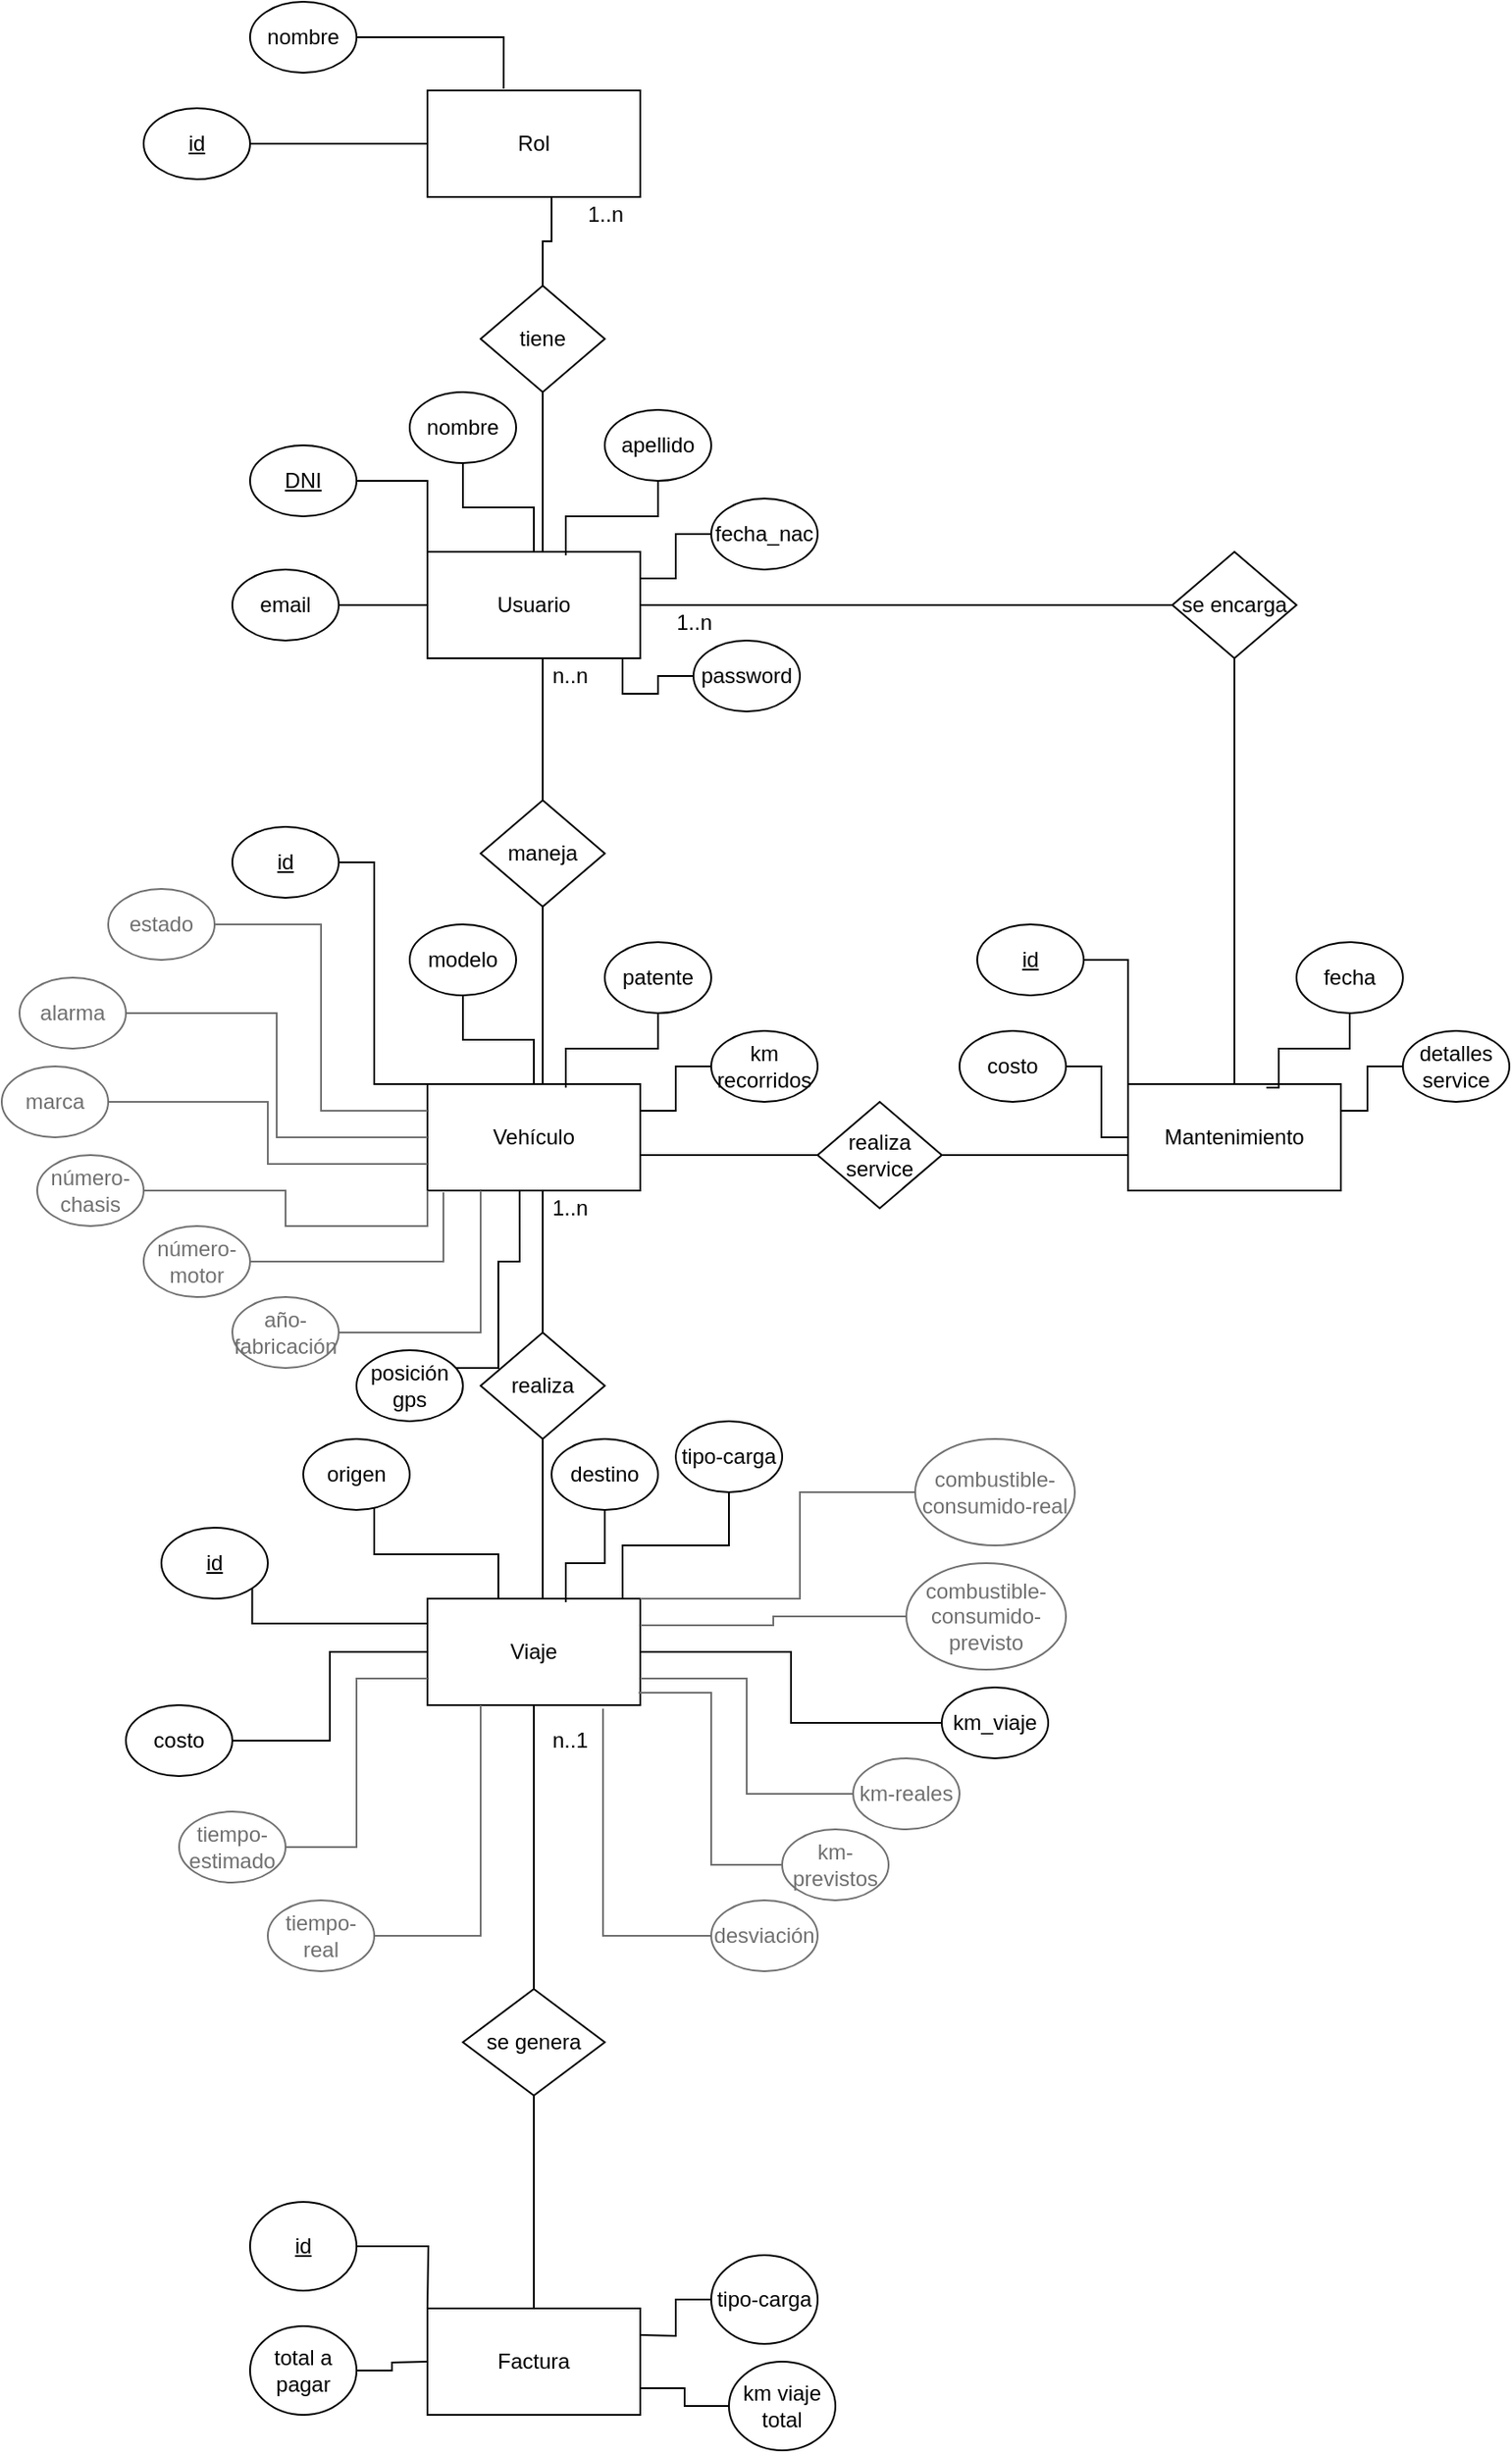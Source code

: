 <mxfile version="13.7.9" type="device"><diagram id="teg8RvAiwb_69shGfzhJ" name="Página-1"><mxGraphModel dx="868" dy="454" grid="1" gridSize="10" guides="1" tooltips="1" connect="1" arrows="1" fold="1" page="1" pageScale="1" pageWidth="980" pageHeight="1390" math="0" shadow="0"><root><mxCell id="0"/><mxCell id="1" parent="0"/><mxCell id="eZap3rv3Tl2UtoCgnL9v-33" style="edgeStyle=orthogonalEdgeStyle;rounded=0;orthogonalLoop=1;jettySize=auto;html=1;entryX=0.5;entryY=0;entryDx=0;entryDy=0;endArrow=none;endFill=0;" parent="1" source="eZap3rv3Tl2UtoCgnL9v-1" target="eZap3rv3Tl2UtoCgnL9v-32" edge="1"><mxGeometry relative="1" as="geometry"><Array as="points"><mxPoint x="365" y="590"/><mxPoint x="365" y="590"/></Array></mxGeometry></mxCell><mxCell id="eZap3rv3Tl2UtoCgnL9v-1" value="Usuario" style="rounded=0;whiteSpace=wrap;html=1;" parent="1" vertex="1"><mxGeometry x="300" y="500" width="120" height="60" as="geometry"/></mxCell><mxCell id="eZap3rv3Tl2UtoCgnL9v-4" style="edgeStyle=orthogonalEdgeStyle;rounded=0;orthogonalLoop=1;jettySize=auto;html=1;entryX=0;entryY=0;entryDx=0;entryDy=0;endArrow=none;endFill=0;" parent="1" source="eZap3rv3Tl2UtoCgnL9v-2" target="eZap3rv3Tl2UtoCgnL9v-1" edge="1"><mxGeometry relative="1" as="geometry"/></mxCell><mxCell id="eZap3rv3Tl2UtoCgnL9v-2" value="&lt;u&gt;DNI&lt;/u&gt;" style="ellipse;whiteSpace=wrap;html=1;" parent="1" vertex="1"><mxGeometry x="200" y="440" width="60" height="40" as="geometry"/></mxCell><mxCell id="eZap3rv3Tl2UtoCgnL9v-5" style="edgeStyle=orthogonalEdgeStyle;rounded=0;orthogonalLoop=1;jettySize=auto;html=1;endArrow=none;endFill=0;" parent="1" source="eZap3rv3Tl2UtoCgnL9v-3" target="eZap3rv3Tl2UtoCgnL9v-1" edge="1"><mxGeometry relative="1" as="geometry"/></mxCell><mxCell id="eZap3rv3Tl2UtoCgnL9v-3" value="nombre" style="ellipse;whiteSpace=wrap;html=1;" parent="1" vertex="1"><mxGeometry x="290" y="410" width="60" height="40" as="geometry"/></mxCell><mxCell id="eZap3rv3Tl2UtoCgnL9v-7" style="edgeStyle=orthogonalEdgeStyle;rounded=0;orthogonalLoop=1;jettySize=auto;html=1;entryX=0.65;entryY=0.033;entryDx=0;entryDy=0;entryPerimeter=0;endArrow=none;endFill=0;" parent="1" source="eZap3rv3Tl2UtoCgnL9v-6" target="eZap3rv3Tl2UtoCgnL9v-1" edge="1"><mxGeometry relative="1" as="geometry"/></mxCell><mxCell id="eZap3rv3Tl2UtoCgnL9v-6" value="apellido" style="ellipse;whiteSpace=wrap;html=1;" parent="1" vertex="1"><mxGeometry x="400" y="420" width="60" height="40" as="geometry"/></mxCell><mxCell id="eZap3rv3Tl2UtoCgnL9v-9" style="edgeStyle=orthogonalEdgeStyle;rounded=0;orthogonalLoop=1;jettySize=auto;html=1;entryX=1;entryY=0.25;entryDx=0;entryDy=0;endArrow=none;endFill=0;" parent="1" source="eZap3rv3Tl2UtoCgnL9v-8" target="eZap3rv3Tl2UtoCgnL9v-1" edge="1"><mxGeometry relative="1" as="geometry"/></mxCell><mxCell id="eZap3rv3Tl2UtoCgnL9v-8" value="fecha_nac" style="ellipse;whiteSpace=wrap;html=1;" parent="1" vertex="1"><mxGeometry x="460" y="470" width="60" height="40" as="geometry"/></mxCell><mxCell id="eZap3rv3Tl2UtoCgnL9v-11" style="edgeStyle=orthogonalEdgeStyle;rounded=0;orthogonalLoop=1;jettySize=auto;html=1;endArrow=none;endFill=0;" parent="1" source="eZap3rv3Tl2UtoCgnL9v-10" target="eZap3rv3Tl2UtoCgnL9v-1" edge="1"><mxGeometry relative="1" as="geometry"><Array as="points"><mxPoint x="430" y="570"/><mxPoint x="430" y="580"/><mxPoint x="410" y="580"/></Array></mxGeometry></mxCell><mxCell id="eZap3rv3Tl2UtoCgnL9v-10" value="password" style="ellipse;whiteSpace=wrap;html=1;" parent="1" vertex="1"><mxGeometry x="450" y="550" width="60" height="40" as="geometry"/></mxCell><mxCell id="eZap3rv3Tl2UtoCgnL9v-12" value="Rol" style="rounded=0;whiteSpace=wrap;html=1;" parent="1" vertex="1"><mxGeometry x="300" y="240" width="120" height="60" as="geometry"/></mxCell><mxCell id="eZap3rv3Tl2UtoCgnL9v-14" style="edgeStyle=orthogonalEdgeStyle;rounded=0;orthogonalLoop=1;jettySize=auto;html=1;entryX=0.583;entryY=1;entryDx=0;entryDy=0;entryPerimeter=0;endArrow=none;endFill=0;" parent="1" source="eZap3rv3Tl2UtoCgnL9v-13" target="eZap3rv3Tl2UtoCgnL9v-12" edge="1"><mxGeometry relative="1" as="geometry"/></mxCell><mxCell id="eZap3rv3Tl2UtoCgnL9v-15" style="edgeStyle=orthogonalEdgeStyle;rounded=0;orthogonalLoop=1;jettySize=auto;html=1;exitX=0.5;exitY=1;exitDx=0;exitDy=0;endArrow=none;endFill=0;" parent="1" source="eZap3rv3Tl2UtoCgnL9v-13" target="eZap3rv3Tl2UtoCgnL9v-1" edge="1"><mxGeometry relative="1" as="geometry"><Array as="points"><mxPoint x="365" y="480"/><mxPoint x="365" y="480"/></Array></mxGeometry></mxCell><mxCell id="eZap3rv3Tl2UtoCgnL9v-13" value="tiene" style="rhombus;whiteSpace=wrap;html=1;" parent="1" vertex="1"><mxGeometry x="330" y="350" width="70" height="60" as="geometry"/></mxCell><mxCell id="eZap3rv3Tl2UtoCgnL9v-17" style="edgeStyle=orthogonalEdgeStyle;rounded=0;orthogonalLoop=1;jettySize=auto;html=1;endArrow=none;endFill=0;" parent="1" source="eZap3rv3Tl2UtoCgnL9v-16" target="eZap3rv3Tl2UtoCgnL9v-12" edge="1"><mxGeometry relative="1" as="geometry"/></mxCell><mxCell id="eZap3rv3Tl2UtoCgnL9v-16" value="&lt;u&gt;id&lt;/u&gt;" style="ellipse;whiteSpace=wrap;html=1;" parent="1" vertex="1"><mxGeometry x="140" y="250" width="60" height="40" as="geometry"/></mxCell><mxCell id="eZap3rv3Tl2UtoCgnL9v-19" style="edgeStyle=orthogonalEdgeStyle;rounded=0;orthogonalLoop=1;jettySize=auto;html=1;entryX=0.358;entryY=-0.017;entryDx=0;entryDy=0;entryPerimeter=0;endArrow=none;endFill=0;" parent="1" source="eZap3rv3Tl2UtoCgnL9v-18" target="eZap3rv3Tl2UtoCgnL9v-12" edge="1"><mxGeometry relative="1" as="geometry"/></mxCell><mxCell id="eZap3rv3Tl2UtoCgnL9v-18" value="nombre" style="ellipse;whiteSpace=wrap;html=1;" parent="1" vertex="1"><mxGeometry x="200" y="190" width="60" height="40" as="geometry"/></mxCell><mxCell id="eZap3rv3Tl2UtoCgnL9v-20" value="Vehículo" style="rounded=0;whiteSpace=wrap;html=1;" parent="1" vertex="1"><mxGeometry x="300" y="800" width="120" height="60" as="geometry"/></mxCell><mxCell id="eZap3rv3Tl2UtoCgnL9v-21" style="edgeStyle=orthogonalEdgeStyle;rounded=0;orthogonalLoop=1;jettySize=auto;html=1;entryX=0;entryY=0;entryDx=0;entryDy=0;endArrow=none;endFill=0;" parent="1" source="eZap3rv3Tl2UtoCgnL9v-22" target="eZap3rv3Tl2UtoCgnL9v-20" edge="1"><mxGeometry relative="1" as="geometry"><Array as="points"><mxPoint x="270" y="675"/><mxPoint x="270" y="800"/></Array></mxGeometry></mxCell><mxCell id="eZap3rv3Tl2UtoCgnL9v-22" value="&lt;u&gt;id&lt;/u&gt;" style="ellipse;whiteSpace=wrap;html=1;" parent="1" vertex="1"><mxGeometry x="190" y="655" width="60" height="40" as="geometry"/></mxCell><mxCell id="eZap3rv3Tl2UtoCgnL9v-23" style="edgeStyle=orthogonalEdgeStyle;rounded=0;orthogonalLoop=1;jettySize=auto;html=1;endArrow=none;endFill=0;" parent="1" source="eZap3rv3Tl2UtoCgnL9v-24" target="eZap3rv3Tl2UtoCgnL9v-20" edge="1"><mxGeometry relative="1" as="geometry"/></mxCell><mxCell id="eZap3rv3Tl2UtoCgnL9v-24" value="modelo" style="ellipse;whiteSpace=wrap;html=1;" parent="1" vertex="1"><mxGeometry x="290" y="710" width="60" height="40" as="geometry"/></mxCell><mxCell id="eZap3rv3Tl2UtoCgnL9v-25" style="edgeStyle=orthogonalEdgeStyle;rounded=0;orthogonalLoop=1;jettySize=auto;html=1;entryX=0.65;entryY=0.033;entryDx=0;entryDy=0;entryPerimeter=0;endArrow=none;endFill=0;" parent="1" source="eZap3rv3Tl2UtoCgnL9v-26" target="eZap3rv3Tl2UtoCgnL9v-20" edge="1"><mxGeometry relative="1" as="geometry"/></mxCell><mxCell id="eZap3rv3Tl2UtoCgnL9v-26" value="patente" style="ellipse;whiteSpace=wrap;html=1;" parent="1" vertex="1"><mxGeometry x="400" y="720" width="60" height="40" as="geometry"/></mxCell><mxCell id="eZap3rv3Tl2UtoCgnL9v-27" style="edgeStyle=orthogonalEdgeStyle;rounded=0;orthogonalLoop=1;jettySize=auto;html=1;entryX=1;entryY=0.25;entryDx=0;entryDy=0;endArrow=none;endFill=0;" parent="1" source="eZap3rv3Tl2UtoCgnL9v-28" target="eZap3rv3Tl2UtoCgnL9v-20" edge="1"><mxGeometry relative="1" as="geometry"/></mxCell><mxCell id="eZap3rv3Tl2UtoCgnL9v-28" value="km recorridos" style="ellipse;whiteSpace=wrap;html=1;" parent="1" vertex="1"><mxGeometry x="460" y="770" width="60" height="40" as="geometry"/></mxCell><mxCell id="eZap3rv3Tl2UtoCgnL9v-31" style="edgeStyle=orthogonalEdgeStyle;rounded=0;orthogonalLoop=1;jettySize=auto;html=1;exitX=0.5;exitY=1;exitDx=0;exitDy=0;endArrow=none;endFill=0;" parent="1" source="eZap3rv3Tl2UtoCgnL9v-32" target="eZap3rv3Tl2UtoCgnL9v-20" edge="1"><mxGeometry relative="1" as="geometry"><Array as="points"><mxPoint x="365" y="780"/><mxPoint x="365" y="780"/></Array></mxGeometry></mxCell><mxCell id="eZap3rv3Tl2UtoCgnL9v-32" value="maneja" style="rhombus;whiteSpace=wrap;html=1;" parent="1" vertex="1"><mxGeometry x="330" y="640" width="70" height="60" as="geometry"/></mxCell><mxCell id="eZap3rv3Tl2UtoCgnL9v-34" value="n..n" style="text;html=1;align=center;verticalAlign=middle;resizable=0;points=[];autosize=1;" parent="1" vertex="1"><mxGeometry x="360" y="560" width="40" height="20" as="geometry"/></mxCell><mxCell id="eZap3rv3Tl2UtoCgnL9v-35" value="Viaje" style="rounded=0;whiteSpace=wrap;html=1;" parent="1" vertex="1"><mxGeometry x="300" y="1090" width="120" height="60" as="geometry"/></mxCell><mxCell id="eZap3rv3Tl2UtoCgnL9v-36" style="edgeStyle=orthogonalEdgeStyle;rounded=0;orthogonalLoop=1;jettySize=auto;html=1;entryX=0;entryY=0;entryDx=0;entryDy=0;endArrow=none;endFill=0;exitX=1;exitY=1;exitDx=0;exitDy=0;" parent="1" source="eZap3rv3Tl2UtoCgnL9v-37" target="eZap3rv3Tl2UtoCgnL9v-35" edge="1"><mxGeometry relative="1" as="geometry"><Array as="points"><mxPoint x="300" y="1104"/></Array></mxGeometry></mxCell><mxCell id="eZap3rv3Tl2UtoCgnL9v-37" value="&lt;u&gt;id&lt;/u&gt;" style="ellipse;whiteSpace=wrap;html=1;" parent="1" vertex="1"><mxGeometry x="150" y="1050" width="60" height="40" as="geometry"/></mxCell><mxCell id="eZap3rv3Tl2UtoCgnL9v-38" style="edgeStyle=orthogonalEdgeStyle;rounded=0;orthogonalLoop=1;jettySize=auto;html=1;endArrow=none;endFill=0;" parent="1" source="eZap3rv3Tl2UtoCgnL9v-39" target="eZap3rv3Tl2UtoCgnL9v-35" edge="1"><mxGeometry relative="1" as="geometry"><Array as="points"><mxPoint x="270" y="1030"/><mxPoint x="270" y="1065"/><mxPoint x="340" y="1065"/></Array></mxGeometry></mxCell><mxCell id="eZap3rv3Tl2UtoCgnL9v-39" value="origen" style="ellipse;whiteSpace=wrap;html=1;" parent="1" vertex="1"><mxGeometry x="230" y="1000" width="60" height="40" as="geometry"/></mxCell><mxCell id="eZap3rv3Tl2UtoCgnL9v-40" style="edgeStyle=orthogonalEdgeStyle;rounded=0;orthogonalLoop=1;jettySize=auto;html=1;entryX=0.65;entryY=0.033;entryDx=0;entryDy=0;entryPerimeter=0;endArrow=none;endFill=0;exitX=0.5;exitY=1;exitDx=0;exitDy=0;" parent="1" source="eZap3rv3Tl2UtoCgnL9v-41" target="eZap3rv3Tl2UtoCgnL9v-35" edge="1"><mxGeometry relative="1" as="geometry"><Array as="points"><mxPoint x="400" y="1070"/><mxPoint x="378" y="1070"/></Array></mxGeometry></mxCell><mxCell id="eZap3rv3Tl2UtoCgnL9v-41" value="destino" style="ellipse;whiteSpace=wrap;html=1;" parent="1" vertex="1"><mxGeometry x="370" y="1000" width="60" height="40" as="geometry"/></mxCell><mxCell id="eZap3rv3Tl2UtoCgnL9v-42" style="edgeStyle=orthogonalEdgeStyle;rounded=0;orthogonalLoop=1;jettySize=auto;html=1;endArrow=none;endFill=0;exitX=0.5;exitY=1;exitDx=0;exitDy=0;entryX=0.917;entryY=0;entryDx=0;entryDy=0;entryPerimeter=0;" parent="1" source="eZap3rv3Tl2UtoCgnL9v-43" target="eZap3rv3Tl2UtoCgnL9v-35" edge="1"><mxGeometry relative="1" as="geometry"><mxPoint x="420" y="1070" as="targetPoint"/></mxGeometry></mxCell><mxCell id="eZap3rv3Tl2UtoCgnL9v-43" value="tipo-carga" style="ellipse;whiteSpace=wrap;html=1;" parent="1" vertex="1"><mxGeometry x="440" y="990" width="60" height="40" as="geometry"/></mxCell><mxCell id="eZap3rv3Tl2UtoCgnL9v-44" style="edgeStyle=orthogonalEdgeStyle;rounded=0;orthogonalLoop=1;jettySize=auto;html=1;endArrow=none;endFill=0;" parent="1" source="eZap3rv3Tl2UtoCgnL9v-45" target="eZap3rv3Tl2UtoCgnL9v-35" edge="1"><mxGeometry relative="1" as="geometry"/></mxCell><mxCell id="eZap3rv3Tl2UtoCgnL9v-45" value="km_viaje" style="ellipse;whiteSpace=wrap;html=1;" parent="1" vertex="1"><mxGeometry x="590" y="1140" width="60" height="40" as="geometry"/></mxCell><mxCell id="eZap3rv3Tl2UtoCgnL9v-46" style="edgeStyle=orthogonalEdgeStyle;rounded=0;orthogonalLoop=1;jettySize=auto;html=1;exitX=0.5;exitY=1;exitDx=0;exitDy=0;endArrow=none;endFill=0;" parent="1" source="eZap3rv3Tl2UtoCgnL9v-47" target="eZap3rv3Tl2UtoCgnL9v-35" edge="1"><mxGeometry relative="1" as="geometry"><Array as="points"><mxPoint x="365" y="1070"/><mxPoint x="365" y="1070"/></Array></mxGeometry></mxCell><mxCell id="eZap3rv3Tl2UtoCgnL9v-48" style="edgeStyle=orthogonalEdgeStyle;rounded=0;orthogonalLoop=1;jettySize=auto;html=1;endArrow=none;endFill=0;" parent="1" source="eZap3rv3Tl2UtoCgnL9v-47" target="eZap3rv3Tl2UtoCgnL9v-20" edge="1"><mxGeometry relative="1" as="geometry"><Array as="points"><mxPoint x="365" y="880"/><mxPoint x="365" y="880"/></Array></mxGeometry></mxCell><mxCell id="eZap3rv3Tl2UtoCgnL9v-47" value="realiza" style="rhombus;whiteSpace=wrap;html=1;" parent="1" vertex="1"><mxGeometry x="330" y="940" width="70" height="60" as="geometry"/></mxCell><mxCell id="eZap3rv3Tl2UtoCgnL9v-50" style="edgeStyle=orthogonalEdgeStyle;rounded=0;orthogonalLoop=1;jettySize=auto;html=1;entryX=0;entryY=0.5;entryDx=0;entryDy=0;endArrow=none;endFill=0;" parent="1" source="eZap3rv3Tl2UtoCgnL9v-49" target="eZap3rv3Tl2UtoCgnL9v-35" edge="1"><mxGeometry relative="1" as="geometry"/></mxCell><mxCell id="eZap3rv3Tl2UtoCgnL9v-49" value="costo" style="ellipse;whiteSpace=wrap;html=1;" parent="1" vertex="1"><mxGeometry x="130" y="1150" width="60" height="40" as="geometry"/></mxCell><mxCell id="eZap3rv3Tl2UtoCgnL9v-51" value="1..n" style="text;html=1;align=center;verticalAlign=middle;resizable=0;points=[];autosize=1;" parent="1" vertex="1"><mxGeometry x="360" y="860" width="40" height="20" as="geometry"/></mxCell><mxCell id="eZap3rv3Tl2UtoCgnL9v-54" value="Mantenimiento" style="rounded=0;whiteSpace=wrap;html=1;" parent="1" vertex="1"><mxGeometry x="695" y="800" width="120" height="60" as="geometry"/></mxCell><mxCell id="eZap3rv3Tl2UtoCgnL9v-55" style="edgeStyle=orthogonalEdgeStyle;rounded=0;orthogonalLoop=1;jettySize=auto;html=1;entryX=0;entryY=0;entryDx=0;entryDy=0;endArrow=none;endFill=0;" parent="1" source="eZap3rv3Tl2UtoCgnL9v-56" target="eZap3rv3Tl2UtoCgnL9v-54" edge="1"><mxGeometry relative="1" as="geometry"/></mxCell><mxCell id="eZap3rv3Tl2UtoCgnL9v-56" value="&lt;u&gt;id&lt;/u&gt;" style="ellipse;whiteSpace=wrap;html=1;" parent="1" vertex="1"><mxGeometry x="610" y="710" width="60" height="40" as="geometry"/></mxCell><mxCell id="eZap3rv3Tl2UtoCgnL9v-58" style="edgeStyle=orthogonalEdgeStyle;rounded=0;orthogonalLoop=1;jettySize=auto;html=1;entryX=0.65;entryY=0.033;entryDx=0;entryDy=0;entryPerimeter=0;endArrow=none;endFill=0;" parent="1" source="eZap3rv3Tl2UtoCgnL9v-59" target="eZap3rv3Tl2UtoCgnL9v-54" edge="1"><mxGeometry relative="1" as="geometry"><Array as="points"><mxPoint x="820" y="780"/><mxPoint x="780" y="780"/><mxPoint x="780" y="802"/></Array></mxGeometry></mxCell><mxCell id="eZap3rv3Tl2UtoCgnL9v-59" value="fecha" style="ellipse;whiteSpace=wrap;html=1;" parent="1" vertex="1"><mxGeometry x="790" y="720" width="60" height="40" as="geometry"/></mxCell><mxCell id="eZap3rv3Tl2UtoCgnL9v-60" style="edgeStyle=orthogonalEdgeStyle;rounded=0;orthogonalLoop=1;jettySize=auto;html=1;entryX=1;entryY=0.25;entryDx=0;entryDy=0;endArrow=none;endFill=0;" parent="1" source="eZap3rv3Tl2UtoCgnL9v-61" target="eZap3rv3Tl2UtoCgnL9v-54" edge="1"><mxGeometry relative="1" as="geometry"/></mxCell><mxCell id="eZap3rv3Tl2UtoCgnL9v-61" value="detalles service" style="ellipse;whiteSpace=wrap;html=1;" parent="1" vertex="1"><mxGeometry x="850" y="770" width="60" height="40" as="geometry"/></mxCell><mxCell id="eZap3rv3Tl2UtoCgnL9v-66" style="edgeStyle=orthogonalEdgeStyle;rounded=0;orthogonalLoop=1;jettySize=auto;html=1;entryX=0;entryY=0.5;entryDx=0;entryDy=0;endArrow=none;endFill=0;" parent="1" source="eZap3rv3Tl2UtoCgnL9v-67" target="eZap3rv3Tl2UtoCgnL9v-54" edge="1"><mxGeometry relative="1" as="geometry"/></mxCell><mxCell id="eZap3rv3Tl2UtoCgnL9v-67" value="costo" style="ellipse;whiteSpace=wrap;html=1;" parent="1" vertex="1"><mxGeometry x="600" y="770" width="60" height="40" as="geometry"/></mxCell><mxCell id="eZap3rv3Tl2UtoCgnL9v-69" style="edgeStyle=orthogonalEdgeStyle;rounded=0;orthogonalLoop=1;jettySize=auto;html=1;entryX=0.433;entryY=1;entryDx=0;entryDy=0;endArrow=none;endFill=0;entryPerimeter=0;" parent="1" source="eZap3rv3Tl2UtoCgnL9v-68" target="eZap3rv3Tl2UtoCgnL9v-20" edge="1"><mxGeometry relative="1" as="geometry"><Array as="points"><mxPoint x="340" y="960"/><mxPoint x="340" y="900"/><mxPoint x="352" y="900"/></Array></mxGeometry></mxCell><mxCell id="eZap3rv3Tl2UtoCgnL9v-68" value="posición&lt;br&gt;gps" style="ellipse;whiteSpace=wrap;html=1;" parent="1" vertex="1"><mxGeometry x="260" y="950" width="60" height="40" as="geometry"/></mxCell><mxCell id="eZap3rv3Tl2UtoCgnL9v-71" style="edgeStyle=orthogonalEdgeStyle;rounded=0;orthogonalLoop=1;jettySize=auto;html=1;endArrow=none;endFill=0;" parent="1" source="eZap3rv3Tl2UtoCgnL9v-70" target="eZap3rv3Tl2UtoCgnL9v-54" edge="1"><mxGeometry relative="1" as="geometry"><Array as="points"><mxPoint x="660" y="840"/><mxPoint x="660" y="840"/></Array></mxGeometry></mxCell><mxCell id="eZap3rv3Tl2UtoCgnL9v-72" style="edgeStyle=orthogonalEdgeStyle;rounded=0;orthogonalLoop=1;jettySize=auto;html=1;endArrow=none;endFill=0;" parent="1" source="eZap3rv3Tl2UtoCgnL9v-70" target="eZap3rv3Tl2UtoCgnL9v-20" edge="1"><mxGeometry relative="1" as="geometry"><Array as="points"><mxPoint x="440" y="840"/><mxPoint x="440" y="840"/></Array></mxGeometry></mxCell><mxCell id="eZap3rv3Tl2UtoCgnL9v-70" value="realiza&lt;br&gt;service" style="rhombus;whiteSpace=wrap;html=1;" parent="1" vertex="1"><mxGeometry x="520" y="810" width="70" height="60" as="geometry"/></mxCell><mxCell id="eZap3rv3Tl2UtoCgnL9v-74" style="edgeStyle=orthogonalEdgeStyle;rounded=0;orthogonalLoop=1;jettySize=auto;html=1;endArrow=none;endFill=0;" parent="1" source="eZap3rv3Tl2UtoCgnL9v-73" target="eZap3rv3Tl2UtoCgnL9v-1" edge="1"><mxGeometry relative="1" as="geometry"/></mxCell><mxCell id="eZap3rv3Tl2UtoCgnL9v-76" style="edgeStyle=orthogonalEdgeStyle;rounded=0;orthogonalLoop=1;jettySize=auto;html=1;endArrow=none;endFill=0;entryX=0.5;entryY=0;entryDx=0;entryDy=0;" parent="1" source="eZap3rv3Tl2UtoCgnL9v-73" target="eZap3rv3Tl2UtoCgnL9v-54" edge="1"><mxGeometry relative="1" as="geometry"><mxPoint x="755" y="760" as="targetPoint"/></mxGeometry></mxCell><mxCell id="eZap3rv3Tl2UtoCgnL9v-73" value="se encarga" style="rhombus;whiteSpace=wrap;html=1;" parent="1" vertex="1"><mxGeometry x="720" y="500" width="70" height="60" as="geometry"/></mxCell><mxCell id="eZap3rv3Tl2UtoCgnL9v-77" value="1..n" style="text;html=1;align=center;verticalAlign=middle;resizable=0;points=[];autosize=1;" parent="1" vertex="1"><mxGeometry x="430" y="530" width="40" height="20" as="geometry"/></mxCell><mxCell id="eZap3rv3Tl2UtoCgnL9v-82" value="1..n" style="text;html=1;align=center;verticalAlign=middle;resizable=0;points=[];autosize=1;" parent="1" vertex="1"><mxGeometry x="380" y="300" width="40" height="20" as="geometry"/></mxCell><mxCell id="eZap3rv3Tl2UtoCgnL9v-84" value="Factura" style="rounded=0;whiteSpace=wrap;html=1;" parent="1" vertex="1"><mxGeometry x="300" y="1490" width="120" height="60" as="geometry"/></mxCell><mxCell id="eZap3rv3Tl2UtoCgnL9v-88" style="edgeStyle=orthogonalEdgeStyle;rounded=0;orthogonalLoop=1;jettySize=auto;html=1;endArrow=none;endFill=0;" parent="1" source="eZap3rv3Tl2UtoCgnL9v-85" target="eZap3rv3Tl2UtoCgnL9v-35" edge="1"><mxGeometry relative="1" as="geometry"/></mxCell><mxCell id="eZap3rv3Tl2UtoCgnL9v-89" style="edgeStyle=orthogonalEdgeStyle;rounded=0;orthogonalLoop=1;jettySize=auto;html=1;endArrow=none;endFill=0;exitX=0.5;exitY=1;exitDx=0;exitDy=0;" parent="1" source="eZap3rv3Tl2UtoCgnL9v-85" target="eZap3rv3Tl2UtoCgnL9v-84" edge="1"><mxGeometry relative="1" as="geometry"><mxPoint x="360" y="1460" as="sourcePoint"/></mxGeometry></mxCell><mxCell id="eZap3rv3Tl2UtoCgnL9v-85" value="se genera" style="rhombus;whiteSpace=wrap;html=1;" parent="1" vertex="1"><mxGeometry x="320" y="1310" width="80" height="60" as="geometry"/></mxCell><mxCell id="eZap3rv3Tl2UtoCgnL9v-90" style="edgeStyle=orthogonalEdgeStyle;rounded=0;orthogonalLoop=1;jettySize=auto;html=1;entryX=0;entryY=0;entryDx=0;entryDy=0;endArrow=none;endFill=0;" parent="1" source="eZap3rv3Tl2UtoCgnL9v-91" edge="1"><mxGeometry relative="1" as="geometry"><mxPoint x="300" y="1490.0" as="targetPoint"/></mxGeometry></mxCell><mxCell id="eZap3rv3Tl2UtoCgnL9v-91" value="&lt;u&gt;id&lt;/u&gt;" style="ellipse;whiteSpace=wrap;html=1;" parent="1" vertex="1"><mxGeometry x="200" y="1430" width="60" height="50" as="geometry"/></mxCell><mxCell id="eZap3rv3Tl2UtoCgnL9v-92" style="edgeStyle=orthogonalEdgeStyle;rounded=0;orthogonalLoop=1;jettySize=auto;html=1;entryX=1;entryY=0.25;entryDx=0;entryDy=0;endArrow=none;endFill=0;" parent="1" source="eZap3rv3Tl2UtoCgnL9v-93" edge="1"><mxGeometry relative="1" as="geometry"><mxPoint x="420" y="1505.0" as="targetPoint"/></mxGeometry></mxCell><mxCell id="eZap3rv3Tl2UtoCgnL9v-93" value="tipo-carga" style="ellipse;whiteSpace=wrap;html=1;" parent="1" vertex="1"><mxGeometry x="460" y="1460" width="60" height="50" as="geometry"/></mxCell><mxCell id="eZap3rv3Tl2UtoCgnL9v-97" style="edgeStyle=orthogonalEdgeStyle;rounded=0;orthogonalLoop=1;jettySize=auto;html=1;entryX=1;entryY=0.75;entryDx=0;entryDy=0;endArrow=none;endFill=0;" parent="1" source="eZap3rv3Tl2UtoCgnL9v-94" target="eZap3rv3Tl2UtoCgnL9v-84" edge="1"><mxGeometry relative="1" as="geometry"/></mxCell><mxCell id="eZap3rv3Tl2UtoCgnL9v-94" value="km viaje total" style="ellipse;whiteSpace=wrap;html=1;" parent="1" vertex="1"><mxGeometry x="470" y="1520" width="60" height="50" as="geometry"/></mxCell><mxCell id="eZap3rv3Tl2UtoCgnL9v-95" style="edgeStyle=orthogonalEdgeStyle;rounded=0;orthogonalLoop=1;jettySize=auto;html=1;entryX=0;entryY=0.5;entryDx=0;entryDy=0;endArrow=none;endFill=0;" parent="1" source="eZap3rv3Tl2UtoCgnL9v-96" edge="1"><mxGeometry relative="1" as="geometry"><mxPoint x="300" y="1520.0" as="targetPoint"/></mxGeometry></mxCell><mxCell id="eZap3rv3Tl2UtoCgnL9v-96" value="total a pagar" style="ellipse;whiteSpace=wrap;html=1;" parent="1" vertex="1"><mxGeometry x="200" y="1500" width="60" height="50" as="geometry"/></mxCell><mxCell id="eZap3rv3Tl2UtoCgnL9v-98" value="n..1" style="text;html=1;align=center;verticalAlign=middle;resizable=0;points=[];autosize=1;" parent="1" vertex="1"><mxGeometry x="360" y="1160" width="40" height="20" as="geometry"/></mxCell><mxCell id="NJCBXMqZFAN8vNdXMpGi-2" style="edgeStyle=orthogonalEdgeStyle;rounded=0;orthogonalLoop=1;jettySize=auto;html=1;entryX=0;entryY=0.5;entryDx=0;entryDy=0;endArrow=none;endFill=0;" edge="1" parent="1" source="NJCBXMqZFAN8vNdXMpGi-1" target="eZap3rv3Tl2UtoCgnL9v-1"><mxGeometry relative="1" as="geometry"/></mxCell><mxCell id="NJCBXMqZFAN8vNdXMpGi-1" value="email" style="ellipse;whiteSpace=wrap;html=1;" vertex="1" parent="1"><mxGeometry x="190" y="510" width="60" height="40" as="geometry"/></mxCell><mxCell id="NJCBXMqZFAN8vNdXMpGi-6" style="edgeStyle=orthogonalEdgeStyle;rounded=0;orthogonalLoop=1;jettySize=auto;html=1;entryX=0;entryY=0.25;entryDx=0;entryDy=0;endArrow=none;endFill=0;strokeColor=#707070;" edge="1" parent="1" source="NJCBXMqZFAN8vNdXMpGi-5" target="eZap3rv3Tl2UtoCgnL9v-20"><mxGeometry relative="1" as="geometry"/></mxCell><mxCell id="NJCBXMqZFAN8vNdXMpGi-5" value="&lt;font color=&quot;#707070&quot;&gt;estado&lt;/font&gt;" style="ellipse;whiteSpace=wrap;html=1;fillColor=none;strokeColor=#707070;" vertex="1" parent="1"><mxGeometry x="120" y="690" width="60" height="40" as="geometry"/></mxCell><mxCell id="NJCBXMqZFAN8vNdXMpGi-8" style="edgeStyle=orthogonalEdgeStyle;rounded=0;orthogonalLoop=1;jettySize=auto;html=1;entryX=0;entryY=0.5;entryDx=0;entryDy=0;endArrow=none;endFill=0;strokeColor=#707070;" edge="1" parent="1" source="NJCBXMqZFAN8vNdXMpGi-7" target="eZap3rv3Tl2UtoCgnL9v-20"><mxGeometry relative="1" as="geometry"/></mxCell><mxCell id="NJCBXMqZFAN8vNdXMpGi-7" value="&lt;font color=&quot;#707070&quot;&gt;alarma&lt;/font&gt;" style="ellipse;whiteSpace=wrap;html=1;fillColor=none;strokeColor=#707070;" vertex="1" parent="1"><mxGeometry x="70" y="740" width="60" height="40" as="geometry"/></mxCell><mxCell id="NJCBXMqZFAN8vNdXMpGi-11" style="edgeStyle=orthogonalEdgeStyle;rounded=0;orthogonalLoop=1;jettySize=auto;html=1;exitX=1;exitY=0.5;exitDx=0;exitDy=0;entryX=0;entryY=0.75;entryDx=0;entryDy=0;endArrow=none;endFill=0;strokeColor=#707070;" edge="1" parent="1" source="NJCBXMqZFAN8vNdXMpGi-9" target="eZap3rv3Tl2UtoCgnL9v-35"><mxGeometry relative="1" as="geometry"/></mxCell><mxCell id="NJCBXMqZFAN8vNdXMpGi-9" value="&lt;font color=&quot;#707070&quot;&gt;tiempo-estimado&lt;/font&gt;" style="ellipse;whiteSpace=wrap;html=1;fillColor=none;strokeColor=#707070;" vertex="1" parent="1"><mxGeometry x="160" y="1210" width="60" height="40" as="geometry"/></mxCell><mxCell id="NJCBXMqZFAN8vNdXMpGi-12" style="edgeStyle=orthogonalEdgeStyle;rounded=0;orthogonalLoop=1;jettySize=auto;html=1;entryX=0.25;entryY=1;entryDx=0;entryDy=0;endArrow=none;endFill=0;strokeColor=#707070;" edge="1" parent="1" source="NJCBXMqZFAN8vNdXMpGi-10" target="eZap3rv3Tl2UtoCgnL9v-35"><mxGeometry relative="1" as="geometry"/></mxCell><mxCell id="NJCBXMqZFAN8vNdXMpGi-10" value="&lt;font color=&quot;#707070&quot;&gt;tiempo-real&lt;/font&gt;" style="ellipse;whiteSpace=wrap;html=1;fillColor=none;strokeColor=#707070;" vertex="1" parent="1"><mxGeometry x="210" y="1260" width="60" height="40" as="geometry"/></mxCell><mxCell id="NJCBXMqZFAN8vNdXMpGi-14" style="edgeStyle=orthogonalEdgeStyle;rounded=0;orthogonalLoop=1;jettySize=auto;html=1;entryX=0.825;entryY=1.033;entryDx=0;entryDy=0;entryPerimeter=0;endArrow=none;endFill=0;strokeColor=#707070;" edge="1" parent="1" source="NJCBXMqZFAN8vNdXMpGi-13" target="eZap3rv3Tl2UtoCgnL9v-35"><mxGeometry relative="1" as="geometry"/></mxCell><mxCell id="NJCBXMqZFAN8vNdXMpGi-13" value="&lt;font color=&quot;#707070&quot;&gt;desviación&lt;/font&gt;" style="ellipse;whiteSpace=wrap;html=1;fillColor=none;strokeColor=#707070;" vertex="1" parent="1"><mxGeometry x="460" y="1260" width="60" height="40" as="geometry"/></mxCell><mxCell id="NJCBXMqZFAN8vNdXMpGi-19" style="edgeStyle=orthogonalEdgeStyle;rounded=0;orthogonalLoop=1;jettySize=auto;html=1;entryX=0.992;entryY=0.883;entryDx=0;entryDy=0;entryPerimeter=0;endArrow=none;endFill=0;strokeColor=#707070;" edge="1" parent="1" source="NJCBXMqZFAN8vNdXMpGi-16" target="eZap3rv3Tl2UtoCgnL9v-35"><mxGeometry relative="1" as="geometry"/></mxCell><mxCell id="NJCBXMqZFAN8vNdXMpGi-16" value="&lt;font color=&quot;#707070&quot;&gt;km-previstos&lt;/font&gt;&lt;span style=&quot;color: rgba(0 , 0 , 0 , 0) ; font-family: monospace ; font-size: 0px&quot;&gt;%3CmxGraphModel%3E%3Croot%3E%3CmxCell%20id%3D%220%22%2F%3E%3CmxCell%20id%3D%221%22%20parent%3D%220%22%2F%3E%3CmxCell%20id%3D%222%22%20value%3D%22%26lt%3Bfont%20color%3D%26quot%3B%23707070%26quot%3B%26gt%3Bdesviaci%C3%B3n%26lt%3B%2Ffont%26gt%3B%22%20style%3D%22ellipse%3BwhiteSpace%3Dwrap%3Bhtml%3D1%3BfillColor%3Dnone%3BstrokeColor%3D%23707070%3B%22%20vertex%3D%221%22%20parent%3D%221%22%3E%3CmxGeometry%20x%3D%22460%22%20y%3D%221180%22%20width%3D%2260%22%20height%3D%2240%22%20as%3D%22geometry%22%2F%3E%3C%2FmxCell%3E%3C%2Froot%3E%3C%2FmxGraphModel%3E&lt;/span&gt;" style="ellipse;whiteSpace=wrap;html=1;fillColor=none;strokeColor=#707070;" vertex="1" parent="1"><mxGeometry x="500" y="1220" width="60" height="40" as="geometry"/></mxCell><mxCell id="NJCBXMqZFAN8vNdXMpGi-18" style="edgeStyle=orthogonalEdgeStyle;rounded=0;orthogonalLoop=1;jettySize=auto;html=1;entryX=1;entryY=0.75;entryDx=0;entryDy=0;endArrow=none;endFill=0;strokeColor=#707070;" edge="1" parent="1" source="NJCBXMqZFAN8vNdXMpGi-17" target="eZap3rv3Tl2UtoCgnL9v-35"><mxGeometry relative="1" as="geometry"/></mxCell><mxCell id="NJCBXMqZFAN8vNdXMpGi-17" value="&lt;font color=&quot;#707070&quot;&gt;km-reales&lt;/font&gt;" style="ellipse;whiteSpace=wrap;html=1;fillColor=none;strokeColor=#707070;" vertex="1" parent="1"><mxGeometry x="540" y="1180" width="60" height="40" as="geometry"/></mxCell><mxCell id="NJCBXMqZFAN8vNdXMpGi-22" style="edgeStyle=orthogonalEdgeStyle;rounded=0;orthogonalLoop=1;jettySize=auto;html=1;exitX=0;exitY=0.5;exitDx=0;exitDy=0;entryX=1;entryY=0;entryDx=0;entryDy=0;endArrow=none;endFill=0;strokeColor=#707070;" edge="1" parent="1" source="NJCBXMqZFAN8vNdXMpGi-21" target="eZap3rv3Tl2UtoCgnL9v-35"><mxGeometry relative="1" as="geometry"><Array as="points"><mxPoint x="510" y="1030"/><mxPoint x="510" y="1090"/></Array></mxGeometry></mxCell><mxCell id="NJCBXMqZFAN8vNdXMpGi-21" value="&lt;font color=&quot;#707070&quot;&gt;combustible-consumido-real&lt;/font&gt;" style="ellipse;whiteSpace=wrap;html=1;fillColor=none;strokeColor=#707070;" vertex="1" parent="1"><mxGeometry x="575" y="1000" width="90" height="60" as="geometry"/></mxCell><mxCell id="NJCBXMqZFAN8vNdXMpGi-25" style="edgeStyle=orthogonalEdgeStyle;rounded=0;orthogonalLoop=1;jettySize=auto;html=1;entryX=1;entryY=0.25;entryDx=0;entryDy=0;endArrow=none;endFill=0;strokeColor=#707070;" edge="1" parent="1" source="NJCBXMqZFAN8vNdXMpGi-23" target="eZap3rv3Tl2UtoCgnL9v-35"><mxGeometry relative="1" as="geometry"/></mxCell><mxCell id="NJCBXMqZFAN8vNdXMpGi-23" value="&lt;font color=&quot;#707070&quot;&gt;combustible-consumido-previsto&lt;/font&gt;" style="ellipse;whiteSpace=wrap;html=1;fillColor=none;strokeColor=#707070;" vertex="1" parent="1"><mxGeometry x="570" y="1070" width="90" height="60" as="geometry"/></mxCell><mxCell id="NJCBXMqZFAN8vNdXMpGi-28" style="edgeStyle=orthogonalEdgeStyle;rounded=0;orthogonalLoop=1;jettySize=auto;html=1;entryX=0;entryY=0.75;entryDx=0;entryDy=0;endArrow=none;endFill=0;strokeColor=#707070;" edge="1" parent="1" source="NJCBXMqZFAN8vNdXMpGi-27" target="eZap3rv3Tl2UtoCgnL9v-20"><mxGeometry relative="1" as="geometry"/></mxCell><mxCell id="NJCBXMqZFAN8vNdXMpGi-27" value="&lt;font color=&quot;#707070&quot;&gt;marca&lt;/font&gt;" style="ellipse;whiteSpace=wrap;html=1;fillColor=none;strokeColor=#707070;" vertex="1" parent="1"><mxGeometry x="60" y="790" width="60" height="40" as="geometry"/></mxCell><mxCell id="NJCBXMqZFAN8vNdXMpGi-35" style="edgeStyle=orthogonalEdgeStyle;rounded=0;orthogonalLoop=1;jettySize=auto;html=1;entryX=0;entryY=1;entryDx=0;entryDy=0;endArrow=none;endFill=0;strokeColor=#707070;" edge="1" parent="1" source="NJCBXMqZFAN8vNdXMpGi-30" target="eZap3rv3Tl2UtoCgnL9v-20"><mxGeometry relative="1" as="geometry"/></mxCell><mxCell id="NJCBXMqZFAN8vNdXMpGi-30" value="&lt;font color=&quot;#707070&quot;&gt;número-chasis&lt;/font&gt;&lt;span style=&quot;color: rgba(0 , 0 , 0 , 0) ; font-family: monospace ; font-size: 0px&quot;&gt;%3CmxGraphModel%3E%3Croot%3E%3CmxCell%20id%3D%220%22%2F%3E%3CmxCell%20id%3D%221%22%20parent%3D%220%22%2F%3E%3CmxCell%20id%3D%222%22%20value%3D%22%26lt%3Bfont%20color%3D%26quot%3B%23707070%26quot%3B%26gt%3Bmarca%26lt%3B%2Ffont%26gt%3B%22%20style%3D%22ellipse%3BwhiteSpace%3Dwrap%3Bhtml%3D1%3BfillColor%3Dnone%3BstrokeColor%3D%23707070%3B%22%20vertex%3D%221%22%20parent%3D%221%22%3E%3CmxGeometry%20x%3D%2250%22%20y%3D%22750%22%20width%3D%2260%22%20height%3D%2240%22%20as%3D%22geometry%22%2F%3E%3C%2FmxCell%3E%3C%2Froot%3E%3C%2FmxGraphModel%3E&lt;/span&gt;" style="ellipse;whiteSpace=wrap;html=1;fillColor=none;strokeColor=#707070;" vertex="1" parent="1"><mxGeometry x="80" y="840" width="60" height="40" as="geometry"/></mxCell><mxCell id="NJCBXMqZFAN8vNdXMpGi-34" style="edgeStyle=orthogonalEdgeStyle;rounded=0;orthogonalLoop=1;jettySize=auto;html=1;entryX=0.075;entryY=1.017;entryDx=0;entryDy=0;entryPerimeter=0;endArrow=none;endFill=0;strokeColor=#707070;" edge="1" parent="1" source="NJCBXMqZFAN8vNdXMpGi-31" target="eZap3rv3Tl2UtoCgnL9v-20"><mxGeometry relative="1" as="geometry"/></mxCell><mxCell id="NJCBXMqZFAN8vNdXMpGi-31" value="&lt;font color=&quot;#707070&quot;&gt;número-motor&lt;/font&gt;" style="ellipse;whiteSpace=wrap;html=1;fillColor=none;strokeColor=#707070;" vertex="1" parent="1"><mxGeometry x="140" y="880" width="60" height="40" as="geometry"/></mxCell><mxCell id="NJCBXMqZFAN8vNdXMpGi-33" style="edgeStyle=orthogonalEdgeStyle;rounded=0;orthogonalLoop=1;jettySize=auto;html=1;entryX=0.25;entryY=1;entryDx=0;entryDy=0;endArrow=none;endFill=0;strokeColor=#707070;" edge="1" parent="1" source="NJCBXMqZFAN8vNdXMpGi-32" target="eZap3rv3Tl2UtoCgnL9v-20"><mxGeometry relative="1" as="geometry"><Array as="points"><mxPoint x="330" y="940"/></Array></mxGeometry></mxCell><mxCell id="NJCBXMqZFAN8vNdXMpGi-32" value="&lt;font color=&quot;#707070&quot;&gt;año-fabricación&lt;/font&gt;" style="ellipse;whiteSpace=wrap;html=1;fillColor=none;strokeColor=#707070;" vertex="1" parent="1"><mxGeometry x="190" y="920" width="60" height="40" as="geometry"/></mxCell></root></mxGraphModel></diagram></mxfile>